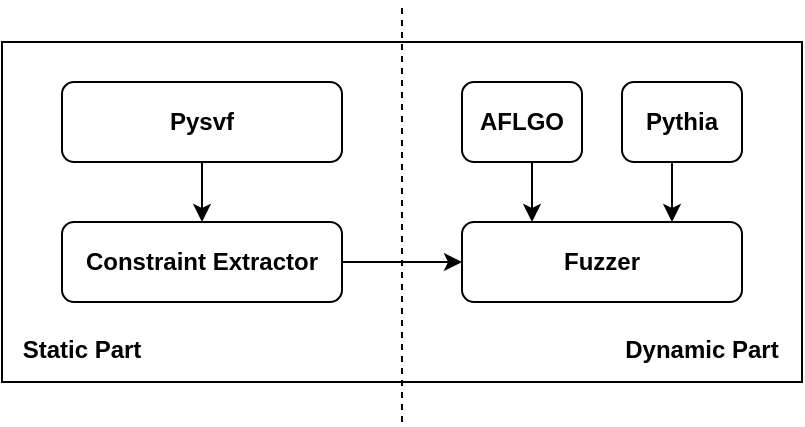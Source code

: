 <mxfile version="28.0.3">
  <diagram name="第 1 页" id="XpfvcpQq-auQJI1GPYvC">
    <mxGraphModel dx="2181" dy="1231" grid="1" gridSize="10" guides="1" tooltips="1" connect="1" arrows="1" fold="1" page="1" pageScale="1" pageWidth="827" pageHeight="1169" math="0" shadow="0">
      <root>
        <mxCell id="0" />
        <mxCell id="1" parent="0" />
        <mxCell id="RzdLiPNiWbt_Bb7sC5EA-1" value="" style="rounded=0;whiteSpace=wrap;html=1;" vertex="1" parent="1">
          <mxGeometry x="200" y="200" width="400" height="170" as="geometry" />
        </mxCell>
        <mxCell id="RzdLiPNiWbt_Bb7sC5EA-2" value="" style="endArrow=none;dashed=1;html=1;rounded=0;" edge="1" parent="1">
          <mxGeometry width="50" height="50" relative="1" as="geometry">
            <mxPoint x="400" y="390" as="sourcePoint" />
            <mxPoint x="400" y="180" as="targetPoint" />
          </mxGeometry>
        </mxCell>
        <mxCell id="RzdLiPNiWbt_Bb7sC5EA-9" value="" style="edgeStyle=orthogonalEdgeStyle;rounded=0;orthogonalLoop=1;jettySize=auto;html=1;" edge="1" parent="1" source="RzdLiPNiWbt_Bb7sC5EA-3" target="RzdLiPNiWbt_Bb7sC5EA-5">
          <mxGeometry relative="1" as="geometry" />
        </mxCell>
        <mxCell id="RzdLiPNiWbt_Bb7sC5EA-3" value="Constraint Extractor" style="rounded=1;whiteSpace=wrap;html=1;fontStyle=1" vertex="1" parent="1">
          <mxGeometry x="230" y="290" width="140" height="40" as="geometry" />
        </mxCell>
        <mxCell id="RzdLiPNiWbt_Bb7sC5EA-8" value="" style="edgeStyle=orthogonalEdgeStyle;rounded=0;orthogonalLoop=1;jettySize=auto;html=1;" edge="1" parent="1" source="RzdLiPNiWbt_Bb7sC5EA-4" target="RzdLiPNiWbt_Bb7sC5EA-3">
          <mxGeometry relative="1" as="geometry" />
        </mxCell>
        <mxCell id="RzdLiPNiWbt_Bb7sC5EA-4" value="Pysvf" style="rounded=1;whiteSpace=wrap;html=1;fontStyle=1" vertex="1" parent="1">
          <mxGeometry x="230" y="220" width="140" height="40" as="geometry" />
        </mxCell>
        <mxCell id="RzdLiPNiWbt_Bb7sC5EA-5" value="Fuzzer" style="rounded=1;whiteSpace=wrap;html=1;fontStyle=1" vertex="1" parent="1">
          <mxGeometry x="430" y="290" width="140" height="40" as="geometry" />
        </mxCell>
        <mxCell id="RzdLiPNiWbt_Bb7sC5EA-14" style="edgeStyle=orthogonalEdgeStyle;rounded=0;orthogonalLoop=1;jettySize=auto;html=1;exitX=0.5;exitY=1;exitDx=0;exitDy=0;entryX=0.75;entryY=0;entryDx=0;entryDy=0;" edge="1" parent="1" source="RzdLiPNiWbt_Bb7sC5EA-6" target="RzdLiPNiWbt_Bb7sC5EA-5">
          <mxGeometry relative="1" as="geometry" />
        </mxCell>
        <mxCell id="RzdLiPNiWbt_Bb7sC5EA-6" value="Pythia" style="rounded=1;whiteSpace=wrap;html=1;fontStyle=1" vertex="1" parent="1">
          <mxGeometry x="510" y="220" width="60" height="40" as="geometry" />
        </mxCell>
        <mxCell id="RzdLiPNiWbt_Bb7sC5EA-13" style="edgeStyle=orthogonalEdgeStyle;rounded=0;orthogonalLoop=1;jettySize=auto;html=1;exitX=0.5;exitY=1;exitDx=0;exitDy=0;entryX=0.25;entryY=0;entryDx=0;entryDy=0;" edge="1" parent="1" source="RzdLiPNiWbt_Bb7sC5EA-7" target="RzdLiPNiWbt_Bb7sC5EA-5">
          <mxGeometry relative="1" as="geometry" />
        </mxCell>
        <mxCell id="RzdLiPNiWbt_Bb7sC5EA-7" value="AFLGO" style="rounded=1;whiteSpace=wrap;html=1;fontStyle=1" vertex="1" parent="1">
          <mxGeometry x="430" y="220" width="60" height="40" as="geometry" />
        </mxCell>
        <mxCell id="RzdLiPNiWbt_Bb7sC5EA-15" value="Static Part" style="text;html=1;align=center;verticalAlign=middle;whiteSpace=wrap;rounded=0;fontStyle=1" vertex="1" parent="1">
          <mxGeometry x="200" y="339" width="80" height="30" as="geometry" />
        </mxCell>
        <mxCell id="RzdLiPNiWbt_Bb7sC5EA-16" value="Dynamic Part" style="text;html=1;align=center;verticalAlign=middle;whiteSpace=wrap;rounded=0;fontStyle=1" vertex="1" parent="1">
          <mxGeometry x="510" y="339" width="80" height="30" as="geometry" />
        </mxCell>
      </root>
    </mxGraphModel>
  </diagram>
</mxfile>

